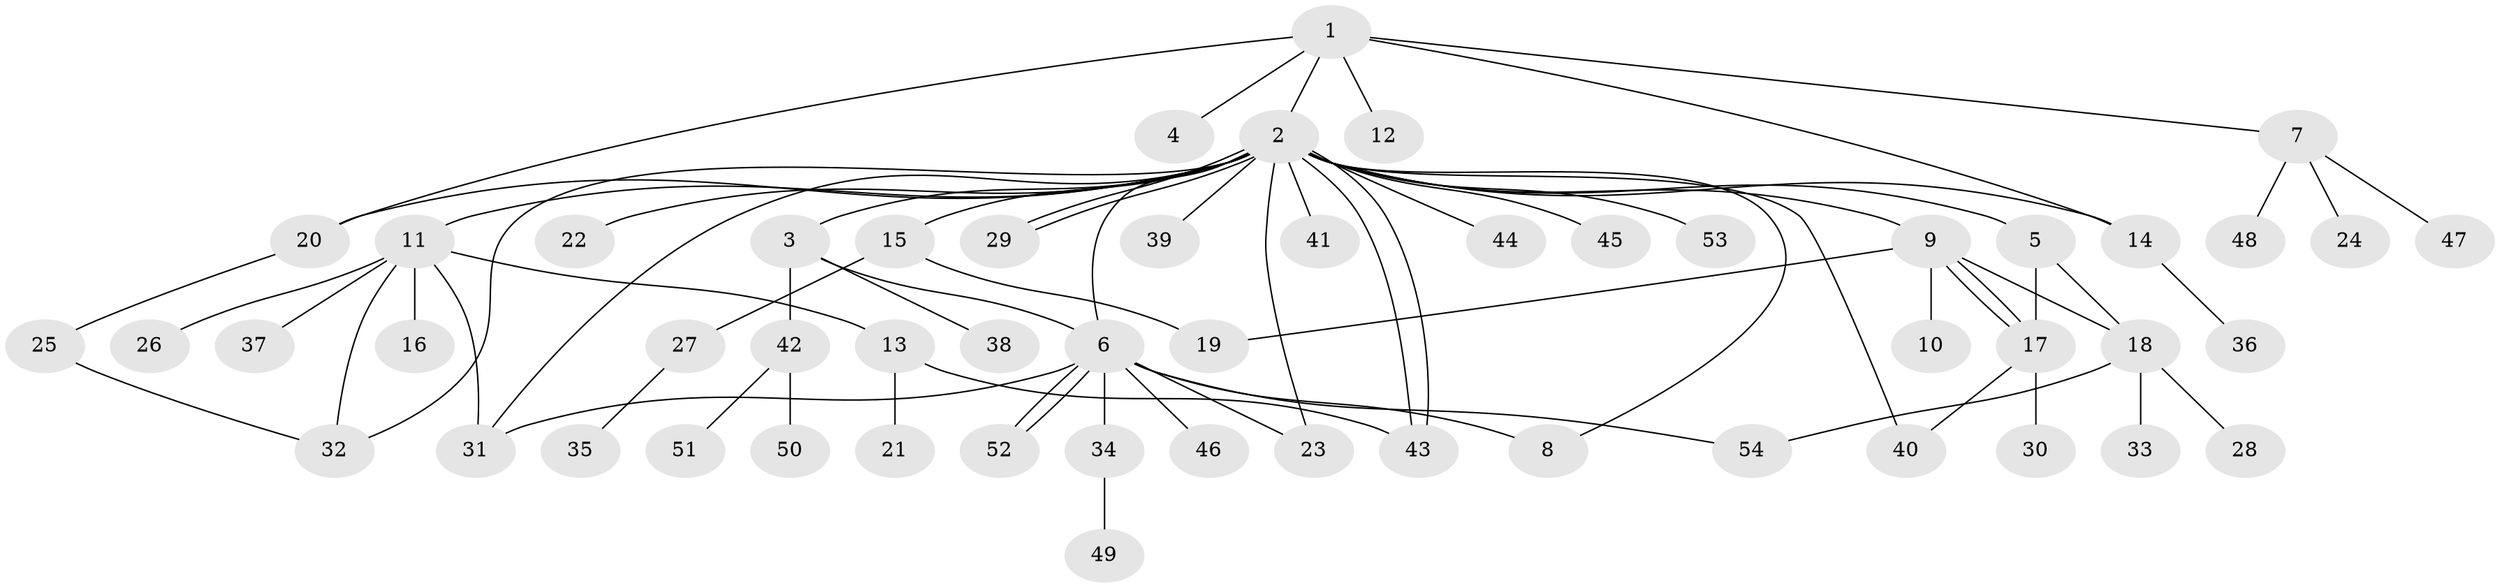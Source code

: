 // Generated by graph-tools (version 1.1) at 2025/49/03/09/25 03:49:58]
// undirected, 54 vertices, 72 edges
graph export_dot {
graph [start="1"]
  node [color=gray90,style=filled];
  1;
  2;
  3;
  4;
  5;
  6;
  7;
  8;
  9;
  10;
  11;
  12;
  13;
  14;
  15;
  16;
  17;
  18;
  19;
  20;
  21;
  22;
  23;
  24;
  25;
  26;
  27;
  28;
  29;
  30;
  31;
  32;
  33;
  34;
  35;
  36;
  37;
  38;
  39;
  40;
  41;
  42;
  43;
  44;
  45;
  46;
  47;
  48;
  49;
  50;
  51;
  52;
  53;
  54;
  1 -- 2;
  1 -- 4;
  1 -- 7;
  1 -- 12;
  1 -- 14;
  1 -- 20;
  2 -- 3;
  2 -- 5;
  2 -- 6;
  2 -- 8;
  2 -- 9;
  2 -- 11;
  2 -- 14;
  2 -- 15;
  2 -- 20;
  2 -- 22;
  2 -- 23;
  2 -- 29;
  2 -- 29;
  2 -- 31;
  2 -- 32;
  2 -- 39;
  2 -- 40;
  2 -- 41;
  2 -- 43;
  2 -- 43;
  2 -- 44;
  2 -- 45;
  2 -- 53;
  3 -- 6;
  3 -- 38;
  3 -- 42;
  5 -- 17;
  5 -- 18;
  6 -- 8;
  6 -- 23;
  6 -- 31;
  6 -- 34;
  6 -- 46;
  6 -- 52;
  6 -- 52;
  6 -- 54;
  7 -- 24;
  7 -- 47;
  7 -- 48;
  9 -- 10;
  9 -- 17;
  9 -- 17;
  9 -- 18;
  9 -- 19;
  11 -- 13;
  11 -- 16;
  11 -- 26;
  11 -- 31;
  11 -- 32;
  11 -- 37;
  13 -- 21;
  13 -- 43;
  14 -- 36;
  15 -- 19;
  15 -- 27;
  17 -- 30;
  17 -- 40;
  18 -- 28;
  18 -- 33;
  18 -- 54;
  20 -- 25;
  25 -- 32;
  27 -- 35;
  34 -- 49;
  42 -- 50;
  42 -- 51;
}
